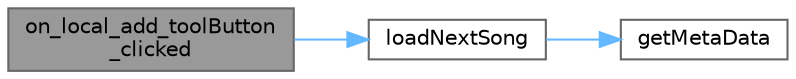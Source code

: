digraph "on_local_add_toolButton_clicked"
{
 // LATEX_PDF_SIZE
  bgcolor="transparent";
  edge [fontname=Helvetica,fontsize=10,labelfontname=Helvetica,labelfontsize=10];
  node [fontname=Helvetica,fontsize=10,shape=box,height=0.2,width=0.4];
  rankdir="LR";
  Node1 [id="Node000001",label="on_local_add_toolButton\l_clicked",height=0.2,width=0.4,color="gray40", fillcolor="grey60", style="filled", fontcolor="black",tooltip="添加歌曲按钮点击槽函数"];
  Node1 -> Node2 [id="edge1_Node000001_Node000002",color="steelblue1",style="solid",tooltip=" "];
  Node2 [id="Node000002",label="loadNextSong",height=0.2,width=0.4,color="grey40", fillcolor="white", style="filled",URL="$class_local_song.html#a6219ec9f188d024275d4f70f10278df7",tooltip="加载下一首歌曲"];
  Node2 -> Node3 [id="edge2_Node000002_Node000003",color="steelblue1",style="solid",tooltip=" "];
  Node3 [id="Node000003",label="getMetaData",height=0.2,width=0.4,color="grey40", fillcolor="white", style="filled",URL="$class_local_song.html#ac8878f7731a414cdea15e292e1abb1c6",tooltip="获取媒体元数据"];
}
